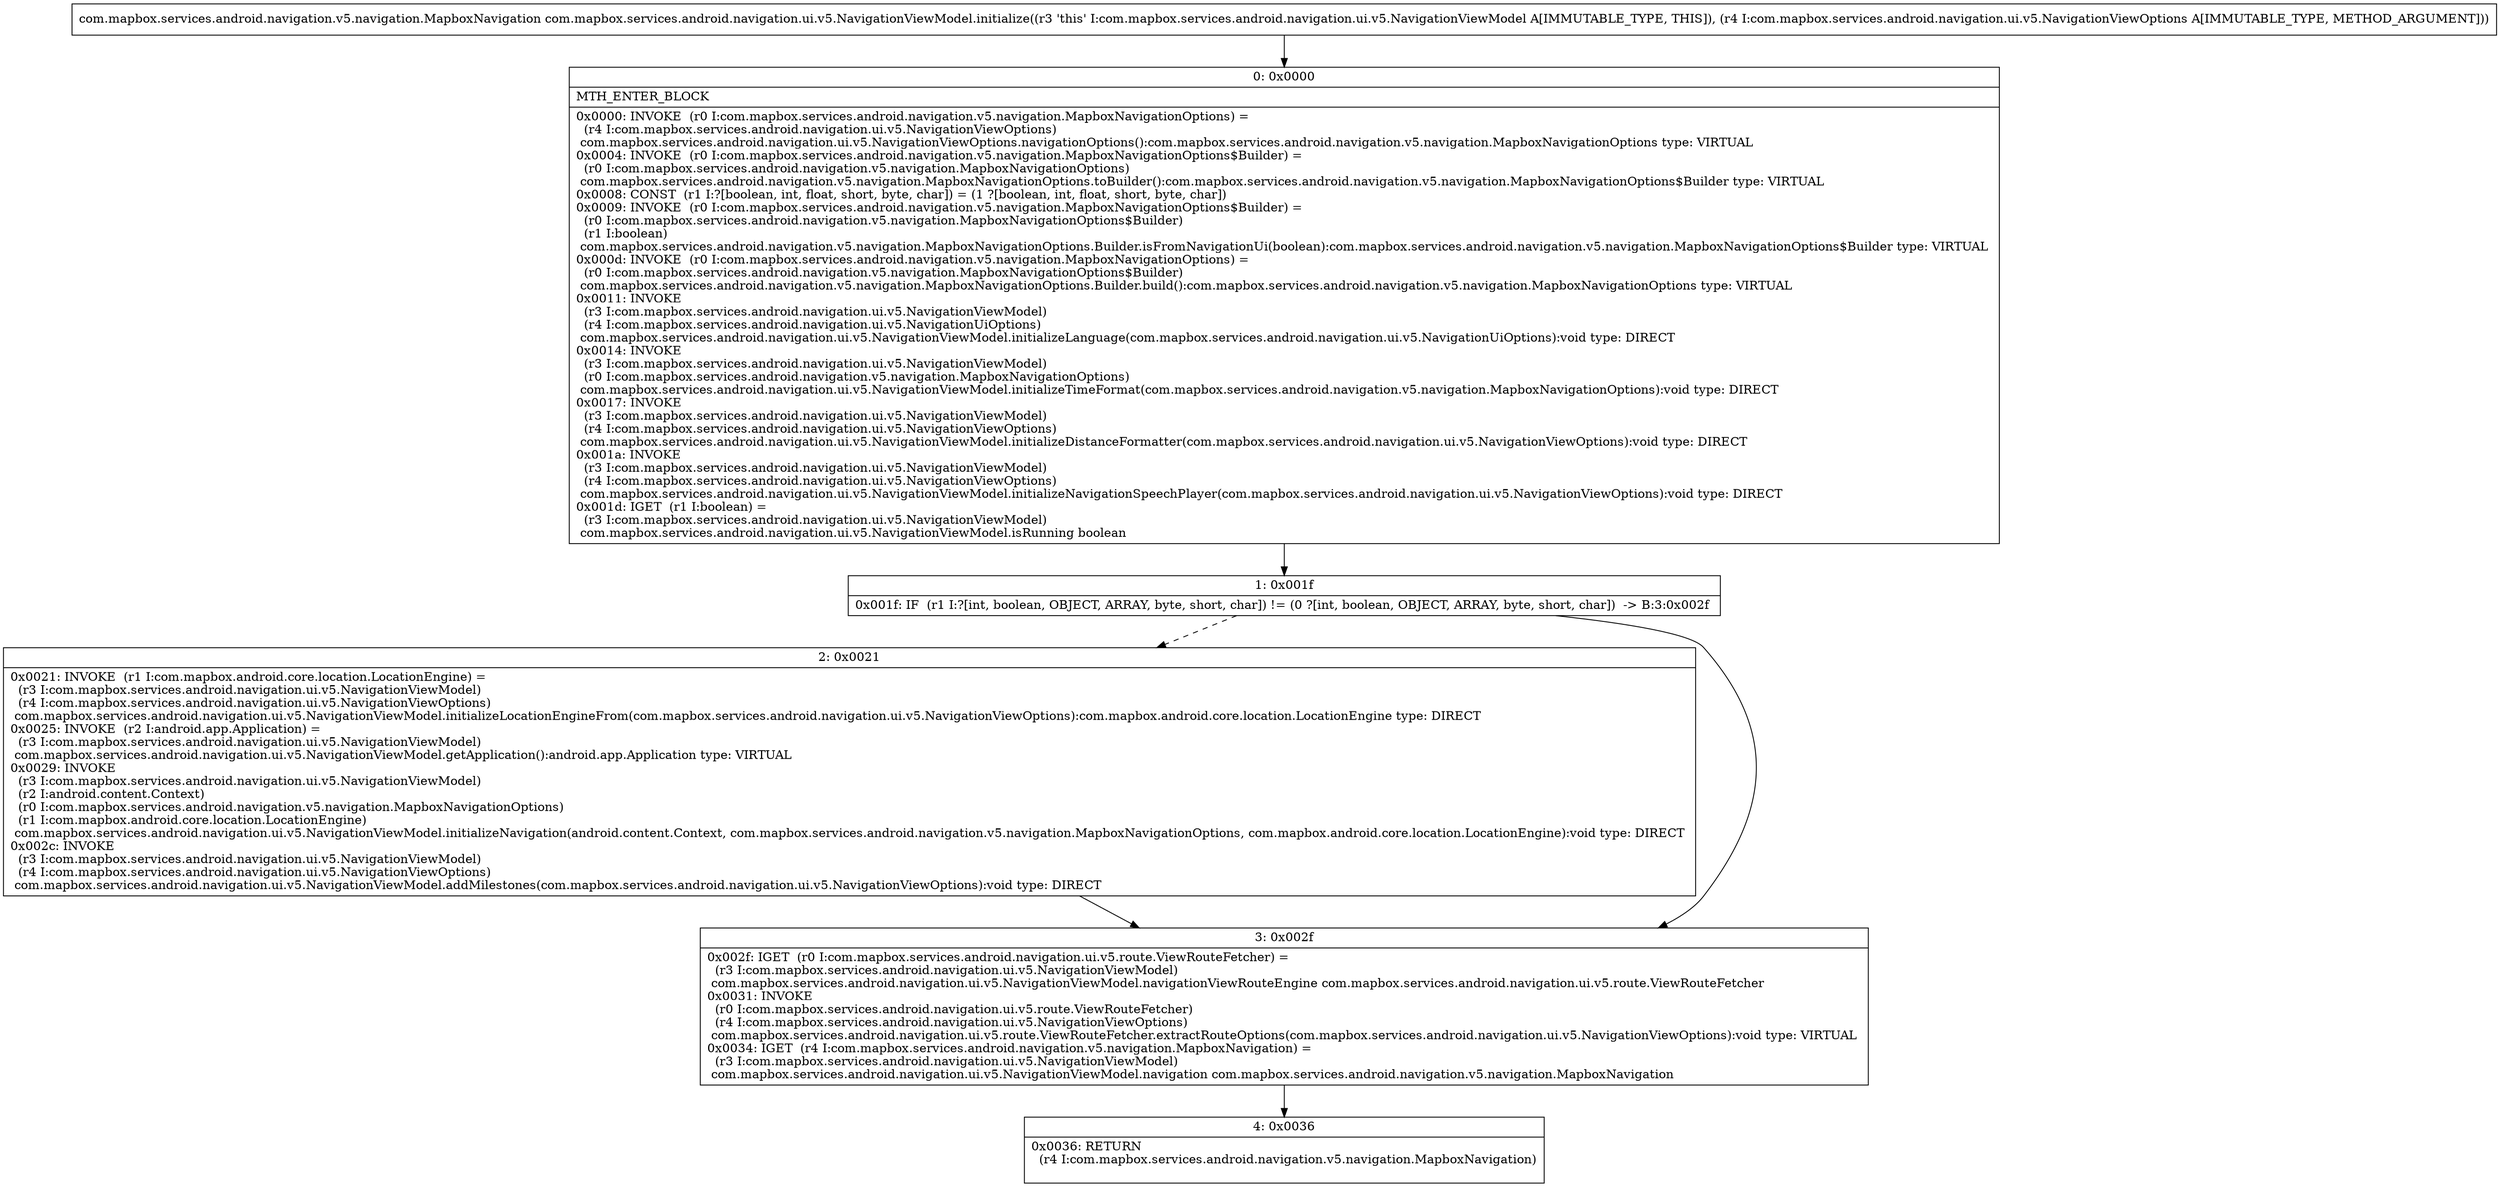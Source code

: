 digraph "CFG forcom.mapbox.services.android.navigation.ui.v5.NavigationViewModel.initialize(Lcom\/mapbox\/services\/android\/navigation\/ui\/v5\/NavigationViewOptions;)Lcom\/mapbox\/services\/android\/navigation\/v5\/navigation\/MapboxNavigation;" {
Node_0 [shape=record,label="{0\:\ 0x0000|MTH_ENTER_BLOCK\l|0x0000: INVOKE  (r0 I:com.mapbox.services.android.navigation.v5.navigation.MapboxNavigationOptions) = \l  (r4 I:com.mapbox.services.android.navigation.ui.v5.NavigationViewOptions)\l com.mapbox.services.android.navigation.ui.v5.NavigationViewOptions.navigationOptions():com.mapbox.services.android.navigation.v5.navigation.MapboxNavigationOptions type: VIRTUAL \l0x0004: INVOKE  (r0 I:com.mapbox.services.android.navigation.v5.navigation.MapboxNavigationOptions$Builder) = \l  (r0 I:com.mapbox.services.android.navigation.v5.navigation.MapboxNavigationOptions)\l com.mapbox.services.android.navigation.v5.navigation.MapboxNavigationOptions.toBuilder():com.mapbox.services.android.navigation.v5.navigation.MapboxNavigationOptions$Builder type: VIRTUAL \l0x0008: CONST  (r1 I:?[boolean, int, float, short, byte, char]) = (1 ?[boolean, int, float, short, byte, char]) \l0x0009: INVOKE  (r0 I:com.mapbox.services.android.navigation.v5.navigation.MapboxNavigationOptions$Builder) = \l  (r0 I:com.mapbox.services.android.navigation.v5.navigation.MapboxNavigationOptions$Builder)\l  (r1 I:boolean)\l com.mapbox.services.android.navigation.v5.navigation.MapboxNavigationOptions.Builder.isFromNavigationUi(boolean):com.mapbox.services.android.navigation.v5.navigation.MapboxNavigationOptions$Builder type: VIRTUAL \l0x000d: INVOKE  (r0 I:com.mapbox.services.android.navigation.v5.navigation.MapboxNavigationOptions) = \l  (r0 I:com.mapbox.services.android.navigation.v5.navigation.MapboxNavigationOptions$Builder)\l com.mapbox.services.android.navigation.v5.navigation.MapboxNavigationOptions.Builder.build():com.mapbox.services.android.navigation.v5.navigation.MapboxNavigationOptions type: VIRTUAL \l0x0011: INVOKE  \l  (r3 I:com.mapbox.services.android.navigation.ui.v5.NavigationViewModel)\l  (r4 I:com.mapbox.services.android.navigation.ui.v5.NavigationUiOptions)\l com.mapbox.services.android.navigation.ui.v5.NavigationViewModel.initializeLanguage(com.mapbox.services.android.navigation.ui.v5.NavigationUiOptions):void type: DIRECT \l0x0014: INVOKE  \l  (r3 I:com.mapbox.services.android.navigation.ui.v5.NavigationViewModel)\l  (r0 I:com.mapbox.services.android.navigation.v5.navigation.MapboxNavigationOptions)\l com.mapbox.services.android.navigation.ui.v5.NavigationViewModel.initializeTimeFormat(com.mapbox.services.android.navigation.v5.navigation.MapboxNavigationOptions):void type: DIRECT \l0x0017: INVOKE  \l  (r3 I:com.mapbox.services.android.navigation.ui.v5.NavigationViewModel)\l  (r4 I:com.mapbox.services.android.navigation.ui.v5.NavigationViewOptions)\l com.mapbox.services.android.navigation.ui.v5.NavigationViewModel.initializeDistanceFormatter(com.mapbox.services.android.navigation.ui.v5.NavigationViewOptions):void type: DIRECT \l0x001a: INVOKE  \l  (r3 I:com.mapbox.services.android.navigation.ui.v5.NavigationViewModel)\l  (r4 I:com.mapbox.services.android.navigation.ui.v5.NavigationViewOptions)\l com.mapbox.services.android.navigation.ui.v5.NavigationViewModel.initializeNavigationSpeechPlayer(com.mapbox.services.android.navigation.ui.v5.NavigationViewOptions):void type: DIRECT \l0x001d: IGET  (r1 I:boolean) = \l  (r3 I:com.mapbox.services.android.navigation.ui.v5.NavigationViewModel)\l com.mapbox.services.android.navigation.ui.v5.NavigationViewModel.isRunning boolean \l}"];
Node_1 [shape=record,label="{1\:\ 0x001f|0x001f: IF  (r1 I:?[int, boolean, OBJECT, ARRAY, byte, short, char]) != (0 ?[int, boolean, OBJECT, ARRAY, byte, short, char])  \-\> B:3:0x002f \l}"];
Node_2 [shape=record,label="{2\:\ 0x0021|0x0021: INVOKE  (r1 I:com.mapbox.android.core.location.LocationEngine) = \l  (r3 I:com.mapbox.services.android.navigation.ui.v5.NavigationViewModel)\l  (r4 I:com.mapbox.services.android.navigation.ui.v5.NavigationViewOptions)\l com.mapbox.services.android.navigation.ui.v5.NavigationViewModel.initializeLocationEngineFrom(com.mapbox.services.android.navigation.ui.v5.NavigationViewOptions):com.mapbox.android.core.location.LocationEngine type: DIRECT \l0x0025: INVOKE  (r2 I:android.app.Application) = \l  (r3 I:com.mapbox.services.android.navigation.ui.v5.NavigationViewModel)\l com.mapbox.services.android.navigation.ui.v5.NavigationViewModel.getApplication():android.app.Application type: VIRTUAL \l0x0029: INVOKE  \l  (r3 I:com.mapbox.services.android.navigation.ui.v5.NavigationViewModel)\l  (r2 I:android.content.Context)\l  (r0 I:com.mapbox.services.android.navigation.v5.navigation.MapboxNavigationOptions)\l  (r1 I:com.mapbox.android.core.location.LocationEngine)\l com.mapbox.services.android.navigation.ui.v5.NavigationViewModel.initializeNavigation(android.content.Context, com.mapbox.services.android.navigation.v5.navigation.MapboxNavigationOptions, com.mapbox.android.core.location.LocationEngine):void type: DIRECT \l0x002c: INVOKE  \l  (r3 I:com.mapbox.services.android.navigation.ui.v5.NavigationViewModel)\l  (r4 I:com.mapbox.services.android.navigation.ui.v5.NavigationViewOptions)\l com.mapbox.services.android.navigation.ui.v5.NavigationViewModel.addMilestones(com.mapbox.services.android.navigation.ui.v5.NavigationViewOptions):void type: DIRECT \l}"];
Node_3 [shape=record,label="{3\:\ 0x002f|0x002f: IGET  (r0 I:com.mapbox.services.android.navigation.ui.v5.route.ViewRouteFetcher) = \l  (r3 I:com.mapbox.services.android.navigation.ui.v5.NavigationViewModel)\l com.mapbox.services.android.navigation.ui.v5.NavigationViewModel.navigationViewRouteEngine com.mapbox.services.android.navigation.ui.v5.route.ViewRouteFetcher \l0x0031: INVOKE  \l  (r0 I:com.mapbox.services.android.navigation.ui.v5.route.ViewRouteFetcher)\l  (r4 I:com.mapbox.services.android.navigation.ui.v5.NavigationViewOptions)\l com.mapbox.services.android.navigation.ui.v5.route.ViewRouteFetcher.extractRouteOptions(com.mapbox.services.android.navigation.ui.v5.NavigationViewOptions):void type: VIRTUAL \l0x0034: IGET  (r4 I:com.mapbox.services.android.navigation.v5.navigation.MapboxNavigation) = \l  (r3 I:com.mapbox.services.android.navigation.ui.v5.NavigationViewModel)\l com.mapbox.services.android.navigation.ui.v5.NavigationViewModel.navigation com.mapbox.services.android.navigation.v5.navigation.MapboxNavigation \l}"];
Node_4 [shape=record,label="{4\:\ 0x0036|0x0036: RETURN  \l  (r4 I:com.mapbox.services.android.navigation.v5.navigation.MapboxNavigation)\l \l}"];
MethodNode[shape=record,label="{com.mapbox.services.android.navigation.v5.navigation.MapboxNavigation com.mapbox.services.android.navigation.ui.v5.NavigationViewModel.initialize((r3 'this' I:com.mapbox.services.android.navigation.ui.v5.NavigationViewModel A[IMMUTABLE_TYPE, THIS]), (r4 I:com.mapbox.services.android.navigation.ui.v5.NavigationViewOptions A[IMMUTABLE_TYPE, METHOD_ARGUMENT])) }"];
MethodNode -> Node_0;
Node_0 -> Node_1;
Node_1 -> Node_2[style=dashed];
Node_1 -> Node_3;
Node_2 -> Node_3;
Node_3 -> Node_4;
}

